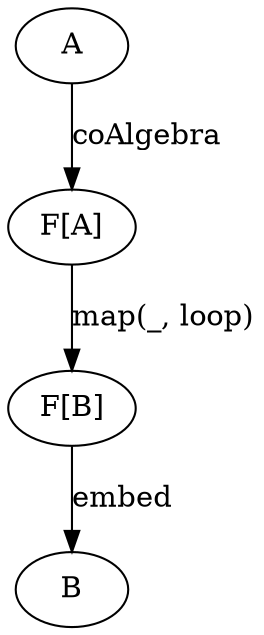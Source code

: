 digraph {
    A
    ListFA[label="F[A]"]
    ListFList[label="F[B]"]
    List[label=B]

    A         -> ListFA[label=coAlgebra]
    ListFA    -> ListFList[label="map(_, loop)"]
    ListFList -> List[label=embed]
}
